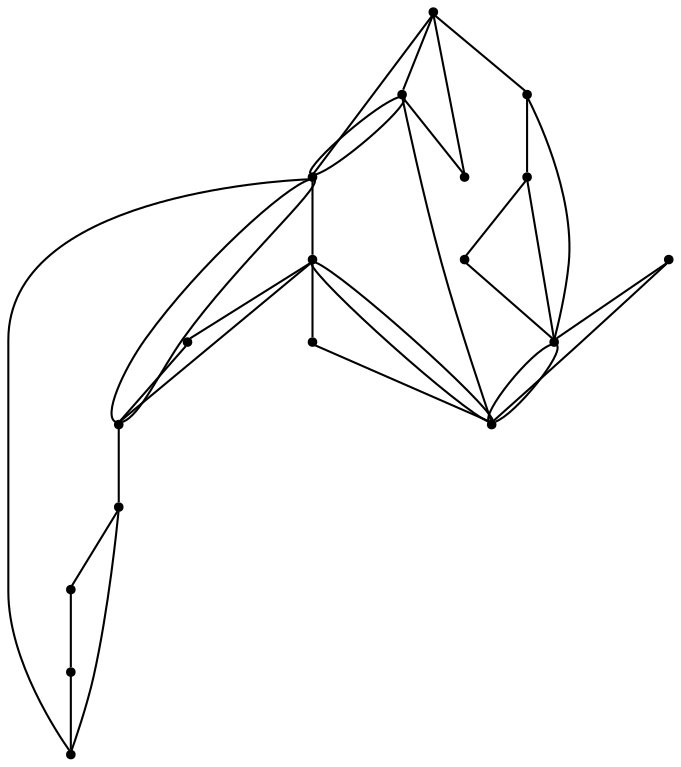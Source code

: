 graph {
  node [shape=point,comment="{\"directed\":false,\"doi\":\"10.1007/978-3-319-03841-4_26\",\"figure\":\"3 (2)\"}"]

  v0 [pos="1561.4224919627184,868.2313936135006"]
  v1 [pos="1596.3310311425143,859.3798475561371"]
  v2 [pos="1631.181163345838,839.2891271988675"]
  v3 [pos="1656.770417697976,812.3471067093811"]
  v4 [pos="1680.0497333923802,764.9893004643118"]
  v5 [pos="1589.4135582558429,601.737794722546"]
  v6 [pos="1683.7524048550997,727.1789549321505"]
  v7 [pos="1672.2315969338779,675.9872592122927"]
  v8 [pos="1626.811328968862,621.1908476670048"]
  v9 [pos="1552.3659749050275,595.2408107873955"]
  v10 [pos="1408.7416927800941,742.7899790491244"]
  v11 [pos="1426.23337337453,800.0785586481492"]
  v12 [pos="1459.294776017353,838.9348110018012"]
  v13 [pos="1505.9241574691641,863.7013351283958"]
  v14 [pos="1508.4135162507018,600.2915334902998"]
  v15 [pos="1457.610262826636,626.8166665088661"]
  v16 [pos="1422.147175491141,671.7990535404377"]
  v17 [pos="1412.027371515364,702.0998287910587"]

  v0 -- v13 [id="-1",pos="1561.4224919627184,868.2313936135006 1556.3592966745966,869.3142091377256 1551.1219946877152,869.6148292171213 1545.814436359511,869.6148292171213 1531.9368193923208,869.6148292171213 1518.5395972627662,867.5598300742463 1505.9241574691641,863.7013351283958"]
  v10 -- v12 [id="-2",pos="1408.7416927800941,742.7899790491244 1414.8658678605086,749.8076907907674 1414.8658678605086,749.8076907907674 1414.8658678605086,749.8076907907674 1420.9912199878345,756.8296629748374 1433.241669745857,770.8694740779363 1441.6643629477564,786.8929344573244 1450.0912553440428,802.9205281017537 1454.694590378593,820.927637757431 1456.9962578958682,829.9333228064831 1459.294776017353,838.9348110018012 1459.294776017353,838.9348110018012 1459.294776017353,838.9348110018012"]
  v10 -- v16 [id="-3",pos="1408.7416927800941,742.7899790491244 1412.19314425741,737.4264635656442 1412.19314425741,737.4264635656442 1412.19314425741,737.4264635656442 1415.6456455333227,732.0589419945087 1422.5422496963743,721.3362986473611 1424.7772390967182,709.5052407935619 1427.0121012487473,697.6741193510699 1424.5812766919967,684.7345198132332 1423.3678367625,678.2667866768355 1422.9873643013848,676.2456200717112 1422.8446871284666,675.4876825947896 1422.147175491141,671.7990535404377"]
  v16 -- v2 [id="-4",pos="1422.147175491141,671.7990535404377 1442.4440133722558,685.6597352955223 1442.4440133722558,685.6597352955223 1442.4440133722558,685.6597352955223 1462.7378291058953,699.520289873221 1503.325460573174,727.2373293522702 1538.163122441652,755.1502220055771 1573.0006570618152,783.0673115126182 1602.0924212775644,811.1760573401829 1616.6362674124027,825.2325286808323 1631.181163345838,839.2891271988675 1631.181163345838,839.2891271988675 1631.181163345838,839.2891271988675"]
  v16 -- v14 [id="-5",pos="1422.147175491141,671.7990535404377 1430.2435722019318,667.8359518415934 1430.2435722019318,667.8359518415934 1430.2435722019318,667.8359518415934 1438.3369467652471,663.8769834077902 1454.5277678379503,655.9465195676746 1468.9047914321459,644.027900083696 1483.2818150263415,632.1134774534513 1495.8492403364169,616.2025054718756 1502.1328893672971,608.2428544217 1508.4124664521053,600.2915970789927 1502.1328893672971,608.2428544217 1502.1328893672971,608.2428544217 1508.4135162507018,600.2915334902998 1508.4135162507018,600.2915334902998 1508.4135162507018,600.2915334902998"]
  v10 -- v13 [id="-6",pos="1408.7416927800941,742.7899790491244 1419.9863400462202,752.4581311012341 1419.9863400462202,752.4581311012341 1419.9863400462202,752.4581311012341 1431.2235114738544,762.134740449505 1453.7105791605984,781.4753685848444 1469.9055994276882,801.6245269509266 1486.100619694778,821.7778185820499 1496.0118636826728,842.7395768552228 1500.9655133277415,853.2204559918093 1505.9241574691641,863.7013351283958 1505.9241574691641,863.7013351283958 1505.9241574691641,863.7013351283958"]
  v14 -- v16 [id="-7",pos="1508.4135162507018,600.2915334902998 1572.0333153730533,666.9316570392818 1572.0333153730533,666.9316570392818 1572.0333153730533,666.9316570392818 1435.8517871780964,713.1641977740703 1435.8517871780964,713.1641977740703 1435.8517871780964,713.1641977740703 1422.147175491141,671.7990535404377 1422.147175491141,671.7990535404377 1422.147175491141,671.7990535404377"]
  v14 -- v5 [id="-12",pos="1508.4135162507018,600.2915334902998 1515.0088918406516,602.0252156146386 1515.0088918406516,602.0252156146386 1515.0088918406516,602.0252156146386 1521.6053172291977,603.7671642690597 1534.7939688119034,607.2385346053926 1548.2953967522749,607.5177525560957 1561.8008966387188,607.796970506799 1575.6191728828285,604.8798392181384 1582.5325738234276,603.4171085144204 1584.6916596040205,602.961296814834 1585.501316771743,602.7903674274891 1589.4135582558429,601.737794722546"]
  v1 -- v0 [id="-14",pos="1596.3310311425143,859.3798475561371 1585.4992610875047,864.3425021315694 1573.7485281679728,867.3388377581014 1561.4224919627184,868.2313936135006"]
  v0 -- v3 [id="-15",pos="1561.4224919627184,868.2313936135006 1540.4439212353075,807.333901335312 1540.4439212353075,807.333901335312 1540.4439212353075,807.333901335312 1656.770417697976,812.3471067093811 1656.770417697976,812.3471067093811 1656.770417697976,812.3471067093811"]
  v0 -- v2 [id="-17",pos="1561.4224919627184,868.2313936135006 1564.9198800816605,863.9015123337736 1564.9198800816605,863.9015123337736 1564.9198800816605,863.9015123337736 1568.4139915564976,859.5674342003125 1575.406540948874,850.9076716408584 1587.0315652398792,846.0819257335788 1598.6567167791993,841.2603130913403 1614.9184151632203,840.2725899238905 1623.0492007310734,839.780858561379 1625.5901109861259,839.6271925105941 1626.5429523317705,839.5695677415498 1631.181163345838,839.2891271988675"]
  v5 -- v3 [id="-20",pos="1589.4135582558429,601.737794722546 1590.7301647565266,619.3238836422621 1590.7301647565266,619.3238836422621 1590.7301647565266,619.3238836422621 1592.0268250838726,636.6849957663535 1594.6121290947349,671.4115440456563 1605.8368301875232,706.4756211070891 1617.0574593342394,741.5396981685218 1636.9176128111962,776.9455008658185 1646.845526328324,794.6442053607328 1656.7735670937664,812.3471067093811 1646.845526328324,794.6442053607328 1646.845526328324,794.6442053607328 1656.7735670937664,812.3471067093811 1646.845526328324,794.6442053607328 1646.845526328324,794.6442053607328 1656.7735670937664,812.3471067093811 1646.845526328324,794.6442053607328 1646.845526328324,794.6442053607328 1656.770417697976,812.3471067093811 1656.770417697976,812.3471067093811 1656.770417697976,812.3471067093811"]
  v2 -- v3 [id="-23",pos="1631.181163345838,839.2891271988675 1630.07521643023,827.412221897458 1630.07521643023,827.412221897458 1630.07521643023,827.412221897458 1651.448988611189,809.7926853252551 1651.448988611189,809.7926853252551 1651.448988611189,809.7926853252551 1656.770417697976,812.3471067093811 1656.770417697976,812.3471067093811 1656.770417697976,812.3471067093811"]
  v3 -- v5 [id="-25",pos="1656.770417697976,812.3471067093811 1646.845526328324,794.6442053607328 1646.845526328324,794.6442053607328 1646.845526328324,794.6442053607328 1636.9176128111962,776.9455008658185 1617.0574593342394,741.5396981685218 1605.8368301875232,706.4756211070891 1594.6121290947349,671.4115440456563 1592.0268250838726,636.6849957663535 1590.7301647565266,619.3238836422621 1589.4135582558429,601.737794722546 1589.4135582558429,601.737794722546 1589.4135582558429,601.737794722546"]
  v3 -- v14 [id="-26",pos="1656.770417697976,812.3471067093811 1497.6546394261504,813.7639899654888 1497.6546394261504,813.7639899654888 1497.6546394261504,813.7639899654888 1508.4135162507018,600.2915334902998 1508.4135162507018,600.2915334902998 1508.4135162507018,600.2915334902998"]
  v3 -- v2 [id="-27",pos="1656.770417697976,812.3471067093811 1631.181163345838,839.2891271988675 1631.181163345838,839.2891271988675 1631.181163345838,839.2891271988675"]
  v4 -- v8 [id="-29",pos="1680.0497333923802,764.9893004643118 1672.2096784116618,756.7880123809612 1672.2096784116618,756.7880123809612 1672.2096784116618,756.7880123809612 1664.1873084079791,746.457202559715 1648.1423139039846,725.7954557398368 1639.240149052091,701.4706822631022 1630.337856951883,677.1499784627157 1628.574068061074,649.1704448592068 1627.694273212863,635.1806144687594 1626.811328968862,621.1908476670048 1626.811328968862,621.1908476670048 1626.811328968862,621.1908476670048"]
  v17 -- v10 [id="-30",pos="1412.027371515364,702.0998287910587 1409.4881841062713,711.7183122561438 1408.3361205888937,721.8312885243503 1408.3361205888937,732.2131445748902 1408.3361205888937,735.7817006647973 1408.4722373080897,739.3184885116541 1408.7416927800941,742.7899790491244"]
  v14 -- v9 [id="-31",pos="1508.4135162507018,600.2915334902998 1520.2386042053186,596.6143878860915 1532.8157860627775,594.811459932659 1545.814436359511,594.811459932659 1548.027925754262,594.811459932659 1550.2291957212165,594.8637456806104 1552.3659749050275,595.2408107873955"]
  v2 -- v1 [id="-41",pos="1631.181163345838,839.2891271988675 1620.9771322495153,848.0563836870828 1609.225188068714,854.9217763359256 1596.3310311425143,859.3798475561371"]
  v4 -- v3 [id="-45",pos="1680.0497333923802,764.9893004643118 1675.1224228092692,782.3497434911444 1667.4999062065078,798.5442652892722 1656.770417697976,812.3471067093811"]
  v14 -- v15 [id="-49",pos="1508.4135162507018,600.2915334902998 1489.4908732555698,605.3598663705318 1472.2732048042567,614.5621322837818 1457.610262826636,626.8166665088661"]
  v15 -- v16 [id="-50",pos="1457.610262826636,626.8166665088661 1442.9658558387855,639.0612295818294 1430.870697378189,654.3515163812563 1422.147175491141,671.7990535404377"]
  v10 -- v16 [id="-55",pos="1408.7416927800941,742.7899790491244 1515.4718212097275,819.3398280946984 1515.4718212097275,819.3398280946984 1515.4718212097275,819.3398280946984 1548.4830880165375,642.2150500366458 1548.4830880165375,642.2150500366458 1548.4830880165375,642.2150500366458 1422.147175491141,671.7990535404377 1422.147175491141,671.7990535404377 1422.147175491141,671.7990535404377"]
  v12 -- v11 [id="-56",pos="1459.294776017353,838.9348110018012 1445.9852727965622,828.2074672577717 1434.7560074180797,815.0182153980187 1426.23337337453,800.0785586481492"]
  v13 -- v12 [id="-58",pos="1505.9241574691641,863.7013351283958 1488.6888937252704,858.5255453884831 1472.8959418322015,850.0271595085449 1459.294776017353,838.9348110018012"]
  v9 -- v5 [id="-59",pos="1552.3659749050275,595.2408107873955 1565.283528730608,595.5752398181627 1577.6869667767612,597.9511523182375 1589.4135582558429,601.737794722546"]
  v5 -- v8 [id="-60",pos="1589.4135582558429,601.737794722546 1602.9252586285854,606.3751465444785 1615.523430724493,612.9400792131845 1626.811328968862,621.1908476670048"]
  v8 -- v7 [id="-61",pos="1626.811328968862,621.1908476670048 1646.110988574942,635.2702259995153 1661.5954754502936,654.2584202251728 1672.2315969338779,675.9872592122927"]
  v7 -- v6 [id="-62",pos="1672.2315969338779,675.9872592122927 1678.4112154245968,691.9519253613497 1682.5501817445436,709.130853341862 1683.7524048550997,727.1789549321505"]
  v6 -- v4 [id="-63",pos="1683.7524048550997,727.1789549321505 1683.2584317748638,728.8627745413063 1683.2885529357416,730.5344445661718 1683.2885529357416,732.2131445748902 1683.2885529357416,743.4558248870846 1681.9375221557443,754.3831878512308 1680.0497333923802,764.9893004643118"]
  v11 -- v10 [id="-70",pos="1426.23337337453,800.0785586481492 1416.4963899010058,782.9532934201446 1410.321273506965,763.5278557548917 1408.7416927800941,742.7899790491244"]
  v17 -- v16 [id="-91",pos="1412.027371515364,702.0998287910587 1414.0424450149967,691.4362244439824 1417.629463545251,681.3369416944565 1422.147175491141,671.7990535404377"]
}